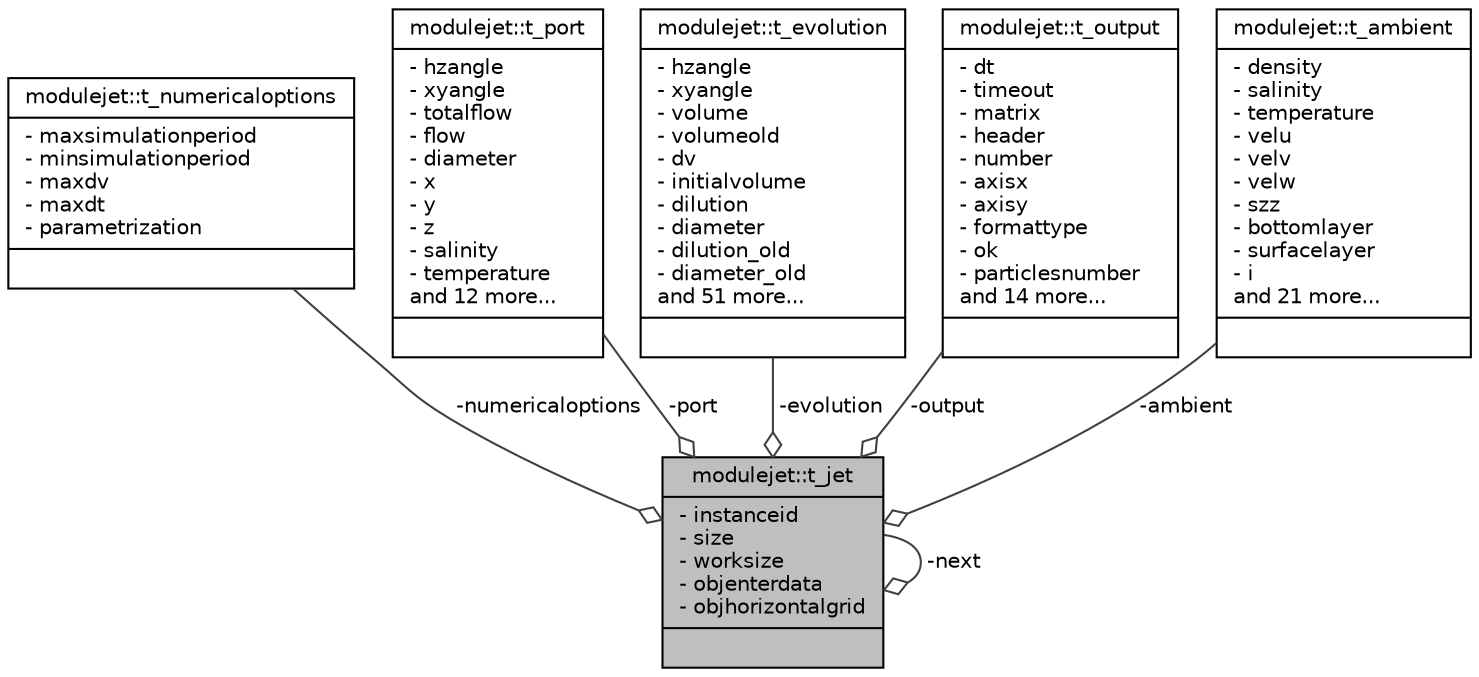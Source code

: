 digraph "modulejet::t_jet"
{
 // LATEX_PDF_SIZE
  edge [fontname="Helvetica",fontsize="10",labelfontname="Helvetica",labelfontsize="10"];
  node [fontname="Helvetica",fontsize="10",shape=record];
  Node1 [label="{modulejet::t_jet\n|- instanceid\l- size\l- worksize\l- objenterdata\l- objhorizontalgrid\l|}",height=0.2,width=0.4,color="black", fillcolor="grey75", style="filled", fontcolor="black",tooltip=" "];
  Node2 -> Node1 [color="grey25",fontsize="10",style="solid",label=" -numericaloptions" ,arrowhead="odiamond",fontname="Helvetica"];
  Node2 [label="{modulejet::t_numericaloptions\n|- maxsimulationperiod\l- minsimulationperiod\l- maxdv\l- maxdt\l- parametrization\l|}",height=0.2,width=0.4,color="black", fillcolor="white", style="filled",URL="$structmodulejet_1_1t__numericaloptions.html",tooltip=" "];
  Node3 -> Node1 [color="grey25",fontsize="10",style="solid",label=" -port" ,arrowhead="odiamond",fontname="Helvetica"];
  Node3 [label="{modulejet::t_port\n|- hzangle\l- xyangle\l- totalflow\l- flow\l- diameter\l- x\l- y\l- z\l- salinity\l- temperature\land 12 more...\l|}",height=0.2,width=0.4,color="black", fillcolor="white", style="filled",URL="$structmodulejet_1_1t__port.html",tooltip=" "];
  Node4 -> Node1 [color="grey25",fontsize="10",style="solid",label=" -evolution" ,arrowhead="odiamond",fontname="Helvetica"];
  Node4 [label="{modulejet::t_evolution\n|- hzangle\l- xyangle\l- volume\l- volumeold\l- dv\l- initialvolume\l- dilution\l- diameter\l- dilution_old\l- diameter_old\land 51 more...\l|}",height=0.2,width=0.4,color="black", fillcolor="white", style="filled",URL="$structmodulejet_1_1t__evolution.html",tooltip=" "];
  Node5 -> Node1 [color="grey25",fontsize="10",style="solid",label=" -output" ,arrowhead="odiamond",fontname="Helvetica"];
  Node5 [label="{modulejet::t_output\n|- dt\l- timeout\l- matrix\l- header\l- number\l- axisx\l- axisy\l- formattype\l- ok\l- particlesnumber\land 14 more...\l|}",height=0.2,width=0.4,color="black", fillcolor="white", style="filled",URL="$structmodulejet_1_1t__output.html",tooltip=" "];
  Node6 -> Node1 [color="grey25",fontsize="10",style="solid",label=" -ambient" ,arrowhead="odiamond",fontname="Helvetica"];
  Node6 [label="{modulejet::t_ambient\n|- density\l- salinity\l- temperature\l- velu\l- velv\l- velw\l- szz\l- bottomlayer\l- surfacelayer\l- i\land 21 more...\l|}",height=0.2,width=0.4,color="black", fillcolor="white", style="filled",URL="$structmodulejet_1_1t__ambient.html",tooltip=" "];
  Node1 -> Node1 [color="grey25",fontsize="10",style="solid",label=" -next" ,arrowhead="odiamond",fontname="Helvetica"];
}
